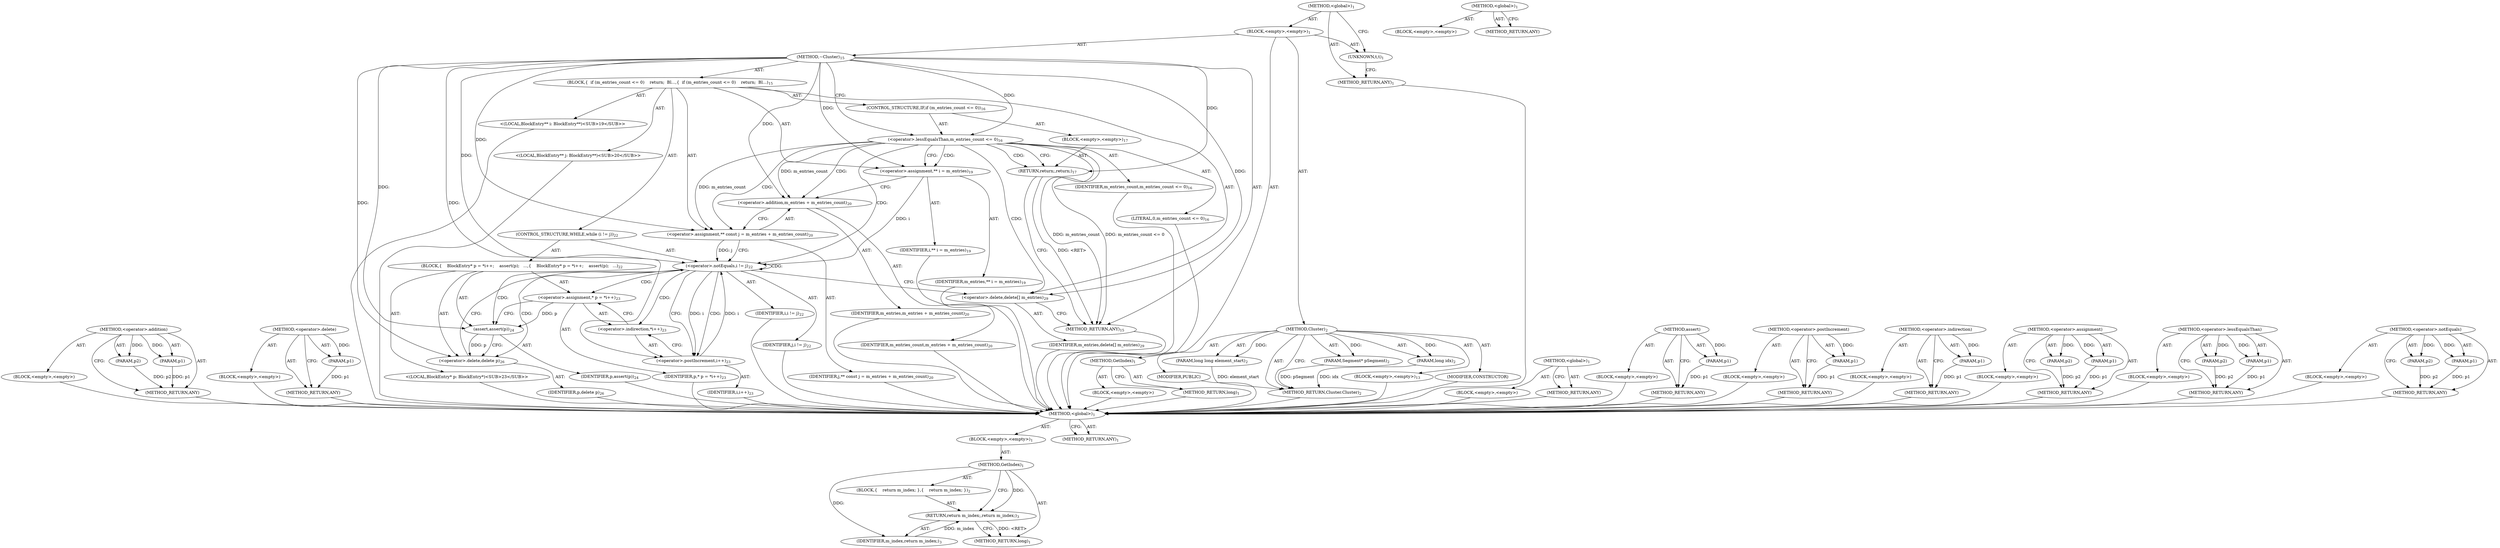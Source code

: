 digraph "&lt;operator&gt;.notEquals" {
vulnerable_6 [label=<(METHOD,&lt;global&gt;)<SUB>1</SUB>>];
vulnerable_7 [label=<(BLOCK,&lt;empty&gt;,&lt;empty&gt;)<SUB>1</SUB>>];
vulnerable_8 [label=<(METHOD,GetIndex)<SUB>1</SUB>>];
vulnerable_9 [label=<(BLOCK,{
    return m_index;
 },{
    return m_index;
 })<SUB>2</SUB>>];
vulnerable_10 [label=<(RETURN,return m_index;,return m_index;)<SUB>3</SUB>>];
vulnerable_11 [label=<(IDENTIFIER,m_index,return m_index;)<SUB>3</SUB>>];
vulnerable_12 [label=<(METHOD_RETURN,long)<SUB>1</SUB>>];
vulnerable_14 [label=<(METHOD_RETURN,ANY)<SUB>1</SUB>>];
vulnerable_23 [label=<(METHOD,&lt;global&gt;)<SUB>1</SUB>>];
vulnerable_24 [label=<(BLOCK,&lt;empty&gt;,&lt;empty&gt;)>];
vulnerable_25 [label=<(METHOD_RETURN,ANY)>];
fixed_96 [label=<(METHOD,&lt;operator&gt;.addition)>];
fixed_97 [label=<(PARAM,p1)>];
fixed_98 [label=<(PARAM,p2)>];
fixed_99 [label=<(BLOCK,&lt;empty&gt;,&lt;empty&gt;)>];
fixed_100 [label=<(METHOD_RETURN,ANY)>];
fixed_118 [label=<(METHOD,&lt;operator&gt;.delete)>];
fixed_119 [label=<(PARAM,p1)>];
fixed_120 [label=<(BLOCK,&lt;empty&gt;,&lt;empty&gt;)>];
fixed_121 [label=<(METHOD_RETURN,ANY)>];
fixed_6 [label=<(METHOD,&lt;global&gt;)<SUB>1</SUB>>];
fixed_7 [label=<(BLOCK,&lt;empty&gt;,&lt;empty&gt;)<SUB>1</SUB>>];
fixed_8 [label=<(METHOD,GetIndex)<SUB>1</SUB>>];
fixed_9 [label=<(BLOCK,&lt;empty&gt;,&lt;empty&gt;)>];
fixed_10 [label=<(METHOD_RETURN,long)<SUB>1</SUB>>];
fixed_12 [label=<(UNKNOWN,t,t)<SUB>1</SUB>>];
fixed_13 [label=<(METHOD,Cluster)<SUB>2</SUB>>];
fixed_14 [label=<(PARAM,Segment* pSegment)<SUB>2</SUB>>];
fixed_15 [label=<(PARAM,long idx)<SUB>2</SUB>>];
fixed_16 [label=<(PARAM,long long element_start)<SUB>2</SUB>>];
fixed_17 [label=<(BLOCK,&lt;empty&gt;,&lt;empty&gt;)<SUB>13</SUB>>];
fixed_18 [label=<(MODIFIER,CONSTRUCTOR)>];
fixed_19 [label=<(MODIFIER,PUBLIC)>];
fixed_20 [label=<(METHOD_RETURN,Cluster.Cluster)<SUB>2</SUB>>];
fixed_22 [label=<(METHOD,~Cluster)<SUB>15</SUB>>];
fixed_23 [label=<(BLOCK,{
  if (m_entries_count &lt;= 0)
    return;

  Bl...,{
  if (m_entries_count &lt;= 0)
    return;

  Bl...)<SUB>15</SUB>>];
fixed_24 [label=<(CONTROL_STRUCTURE,IF,if (m_entries_count &lt;= 0))<SUB>16</SUB>>];
fixed_25 [label=<(&lt;operator&gt;.lessEqualsThan,m_entries_count &lt;= 0)<SUB>16</SUB>>];
fixed_26 [label=<(IDENTIFIER,m_entries_count,m_entries_count &lt;= 0)<SUB>16</SUB>>];
fixed_27 [label=<(LITERAL,0,m_entries_count &lt;= 0)<SUB>16</SUB>>];
fixed_28 [label=<(BLOCK,&lt;empty&gt;,&lt;empty&gt;)<SUB>17</SUB>>];
fixed_29 [label=<(RETURN,return;,return;)<SUB>17</SUB>>];
fixed_30 [label="<(LOCAL,BlockEntry** i: BlockEntry**)<SUB>19</SUB>>"];
fixed_31 [label=<(&lt;operator&gt;.assignment,** i = m_entries)<SUB>19</SUB>>];
fixed_32 [label=<(IDENTIFIER,i,** i = m_entries)<SUB>19</SUB>>];
fixed_33 [label=<(IDENTIFIER,m_entries,** i = m_entries)<SUB>19</SUB>>];
fixed_34 [label="<(LOCAL,BlockEntry** j: BlockEntry**)<SUB>20</SUB>>"];
fixed_35 [label=<(&lt;operator&gt;.assignment,** const j = m_entries + m_entries_count)<SUB>20</SUB>>];
fixed_36 [label=<(IDENTIFIER,j,** const j = m_entries + m_entries_count)<SUB>20</SUB>>];
fixed_37 [label=<(&lt;operator&gt;.addition,m_entries + m_entries_count)<SUB>20</SUB>>];
fixed_38 [label=<(IDENTIFIER,m_entries,m_entries + m_entries_count)<SUB>20</SUB>>];
fixed_39 [label=<(IDENTIFIER,m_entries_count,m_entries + m_entries_count)<SUB>20</SUB>>];
fixed_40 [label=<(CONTROL_STRUCTURE,WHILE,while (i != j))<SUB>22</SUB>>];
fixed_41 [label=<(&lt;operator&gt;.notEquals,i != j)<SUB>22</SUB>>];
fixed_42 [label=<(IDENTIFIER,i,i != j)<SUB>22</SUB>>];
fixed_43 [label=<(IDENTIFIER,j,i != j)<SUB>22</SUB>>];
fixed_44 [label=<(BLOCK,{
    BlockEntry* p = *i++;
    assert(p);

   ...,{
    BlockEntry* p = *i++;
    assert(p);

   ...)<SUB>22</SUB>>];
fixed_45 [label="<(LOCAL,BlockEntry* p: BlockEntry*)<SUB>23</SUB>>"];
fixed_46 [label=<(&lt;operator&gt;.assignment,* p = *i++)<SUB>23</SUB>>];
fixed_47 [label=<(IDENTIFIER,p,* p = *i++)<SUB>23</SUB>>];
fixed_48 [label=<(&lt;operator&gt;.indirection,*i++)<SUB>23</SUB>>];
fixed_49 [label=<(&lt;operator&gt;.postIncrement,i++)<SUB>23</SUB>>];
fixed_50 [label=<(IDENTIFIER,i,i++)<SUB>23</SUB>>];
fixed_51 [label=<(assert,assert(p))<SUB>24</SUB>>];
fixed_52 [label=<(IDENTIFIER,p,assert(p))<SUB>24</SUB>>];
fixed_53 [label=<(&lt;operator&gt;.delete,delete p)<SUB>26</SUB>>];
fixed_54 [label=<(IDENTIFIER,p,delete p)<SUB>26</SUB>>];
fixed_55 [label=<(&lt;operator&gt;.delete,delete[] m_entries)<SUB>29</SUB>>];
fixed_56 [label=<(IDENTIFIER,m_entries,delete[] m_entries)<SUB>29</SUB>>];
fixed_57 [label=<(METHOD_RETURN,ANY)<SUB>15</SUB>>];
fixed_59 [label=<(METHOD_RETURN,ANY)<SUB>1</SUB>>];
fixed_80 [label=<(METHOD,&lt;global&gt;)<SUB>1</SUB>>];
fixed_81 [label=<(BLOCK,&lt;empty&gt;,&lt;empty&gt;)>];
fixed_82 [label=<(METHOD_RETURN,ANY)>];
fixed_114 [label=<(METHOD,assert)>];
fixed_115 [label=<(PARAM,p1)>];
fixed_116 [label=<(BLOCK,&lt;empty&gt;,&lt;empty&gt;)>];
fixed_117 [label=<(METHOD_RETURN,ANY)>];
fixed_110 [label=<(METHOD,&lt;operator&gt;.postIncrement)>];
fixed_111 [label=<(PARAM,p1)>];
fixed_112 [label=<(BLOCK,&lt;empty&gt;,&lt;empty&gt;)>];
fixed_113 [label=<(METHOD_RETURN,ANY)>];
fixed_106 [label=<(METHOD,&lt;operator&gt;.indirection)>];
fixed_107 [label=<(PARAM,p1)>];
fixed_108 [label=<(BLOCK,&lt;empty&gt;,&lt;empty&gt;)>];
fixed_109 [label=<(METHOD_RETURN,ANY)>];
fixed_91 [label=<(METHOD,&lt;operator&gt;.assignment)>];
fixed_92 [label=<(PARAM,p1)>];
fixed_93 [label=<(PARAM,p2)>];
fixed_94 [label=<(BLOCK,&lt;empty&gt;,&lt;empty&gt;)>];
fixed_95 [label=<(METHOD_RETURN,ANY)>];
fixed_86 [label=<(METHOD,&lt;operator&gt;.lessEqualsThan)>];
fixed_87 [label=<(PARAM,p1)>];
fixed_88 [label=<(PARAM,p2)>];
fixed_89 [label=<(BLOCK,&lt;empty&gt;,&lt;empty&gt;)>];
fixed_90 [label=<(METHOD_RETURN,ANY)>];
fixed_101 [label=<(METHOD,&lt;operator&gt;.notEquals)>];
fixed_102 [label=<(PARAM,p1)>];
fixed_103 [label=<(PARAM,p2)>];
fixed_104 [label=<(BLOCK,&lt;empty&gt;,&lt;empty&gt;)>];
fixed_105 [label=<(METHOD_RETURN,ANY)>];
vulnerable_6 -> vulnerable_7  [key=0, label="AST: "];
vulnerable_6 -> vulnerable_14  [key=0, label="AST: "];
vulnerable_6 -> vulnerable_14  [key=1, label="CFG: "];
vulnerable_7 -> vulnerable_8  [key=0, label="AST: "];
vulnerable_8 -> vulnerable_9  [key=0, label="AST: "];
vulnerable_8 -> vulnerable_12  [key=0, label="AST: "];
vulnerable_8 -> vulnerable_10  [key=0, label="CFG: "];
vulnerable_8 -> vulnerable_10  [key=1, label="DDG: "];
vulnerable_8 -> vulnerable_11  [key=0, label="DDG: "];
vulnerable_9 -> vulnerable_10  [key=0, label="AST: "];
vulnerable_10 -> vulnerable_11  [key=0, label="AST: "];
vulnerable_10 -> vulnerable_12  [key=0, label="CFG: "];
vulnerable_10 -> vulnerable_12  [key=1, label="DDG: &lt;RET&gt;"];
vulnerable_11 -> vulnerable_10  [key=0, label="DDG: m_index"];
vulnerable_23 -> vulnerable_24  [key=0, label="AST: "];
vulnerable_23 -> vulnerable_25  [key=0, label="AST: "];
vulnerable_23 -> vulnerable_25  [key=1, label="CFG: "];
fixed_96 -> fixed_97  [key=0, label="AST: "];
fixed_96 -> fixed_97  [key=1, label="DDG: "];
fixed_96 -> fixed_99  [key=0, label="AST: "];
fixed_96 -> fixed_98  [key=0, label="AST: "];
fixed_96 -> fixed_98  [key=1, label="DDG: "];
fixed_96 -> fixed_100  [key=0, label="AST: "];
fixed_96 -> fixed_100  [key=1, label="CFG: "];
fixed_97 -> fixed_100  [key=0, label="DDG: p1"];
fixed_98 -> fixed_100  [key=0, label="DDG: p2"];
fixed_99 -> vulnerable_6  [key=0];
fixed_100 -> vulnerable_6  [key=0];
fixed_118 -> fixed_119  [key=0, label="AST: "];
fixed_118 -> fixed_119  [key=1, label="DDG: "];
fixed_118 -> fixed_120  [key=0, label="AST: "];
fixed_118 -> fixed_121  [key=0, label="AST: "];
fixed_118 -> fixed_121  [key=1, label="CFG: "];
fixed_119 -> fixed_121  [key=0, label="DDG: p1"];
fixed_120 -> vulnerable_6  [key=0];
fixed_121 -> vulnerable_6  [key=0];
fixed_6 -> fixed_7  [key=0, label="AST: "];
fixed_6 -> fixed_59  [key=0, label="AST: "];
fixed_6 -> fixed_12  [key=0, label="CFG: "];
fixed_7 -> fixed_8  [key=0, label="AST: "];
fixed_7 -> fixed_12  [key=0, label="AST: "];
fixed_7 -> fixed_13  [key=0, label="AST: "];
fixed_7 -> fixed_22  [key=0, label="AST: "];
fixed_8 -> fixed_9  [key=0, label="AST: "];
fixed_8 -> fixed_10  [key=0, label="AST: "];
fixed_8 -> fixed_10  [key=1, label="CFG: "];
fixed_9 -> vulnerable_6  [key=0];
fixed_10 -> vulnerable_6  [key=0];
fixed_12 -> fixed_59  [key=0, label="CFG: "];
fixed_13 -> fixed_14  [key=0, label="AST: "];
fixed_13 -> fixed_14  [key=1, label="DDG: "];
fixed_13 -> fixed_15  [key=0, label="AST: "];
fixed_13 -> fixed_15  [key=1, label="DDG: "];
fixed_13 -> fixed_16  [key=0, label="AST: "];
fixed_13 -> fixed_16  [key=1, label="DDG: "];
fixed_13 -> fixed_17  [key=0, label="AST: "];
fixed_13 -> fixed_18  [key=0, label="AST: "];
fixed_13 -> fixed_19  [key=0, label="AST: "];
fixed_13 -> fixed_20  [key=0, label="AST: "];
fixed_13 -> fixed_20  [key=1, label="CFG: "];
fixed_14 -> fixed_20  [key=0, label="DDG: pSegment"];
fixed_15 -> fixed_20  [key=0, label="DDG: idx"];
fixed_16 -> fixed_20  [key=0, label="DDG: element_start"];
fixed_17 -> vulnerable_6  [key=0];
fixed_18 -> vulnerable_6  [key=0];
fixed_19 -> vulnerable_6  [key=0];
fixed_20 -> vulnerable_6  [key=0];
fixed_22 -> fixed_23  [key=0, label="AST: "];
fixed_22 -> fixed_57  [key=0, label="AST: "];
fixed_22 -> fixed_25  [key=0, label="CFG: "];
fixed_22 -> fixed_25  [key=1, label="DDG: "];
fixed_22 -> fixed_31  [key=0, label="DDG: "];
fixed_22 -> fixed_35  [key=0, label="DDG: "];
fixed_22 -> fixed_55  [key=0, label="DDG: "];
fixed_22 -> fixed_29  [key=0, label="DDG: "];
fixed_22 -> fixed_37  [key=0, label="DDG: "];
fixed_22 -> fixed_41  [key=0, label="DDG: "];
fixed_22 -> fixed_51  [key=0, label="DDG: "];
fixed_22 -> fixed_53  [key=0, label="DDG: "];
fixed_22 -> fixed_49  [key=0, label="DDG: "];
fixed_23 -> fixed_24  [key=0, label="AST: "];
fixed_23 -> fixed_30  [key=0, label="AST: "];
fixed_23 -> fixed_31  [key=0, label="AST: "];
fixed_23 -> fixed_34  [key=0, label="AST: "];
fixed_23 -> fixed_35  [key=0, label="AST: "];
fixed_23 -> fixed_40  [key=0, label="AST: "];
fixed_23 -> fixed_55  [key=0, label="AST: "];
fixed_24 -> fixed_25  [key=0, label="AST: "];
fixed_24 -> fixed_28  [key=0, label="AST: "];
fixed_25 -> fixed_26  [key=0, label="AST: "];
fixed_25 -> fixed_27  [key=0, label="AST: "];
fixed_25 -> fixed_29  [key=0, label="CFG: "];
fixed_25 -> fixed_29  [key=1, label="CDG: "];
fixed_25 -> fixed_31  [key=0, label="CFG: "];
fixed_25 -> fixed_31  [key=1, label="CDG: "];
fixed_25 -> fixed_57  [key=0, label="DDG: m_entries_count"];
fixed_25 -> fixed_57  [key=1, label="DDG: m_entries_count &lt;= 0"];
fixed_25 -> fixed_35  [key=0, label="DDG: m_entries_count"];
fixed_25 -> fixed_35  [key=1, label="CDG: "];
fixed_25 -> fixed_37  [key=0, label="DDG: m_entries_count"];
fixed_25 -> fixed_37  [key=1, label="CDG: "];
fixed_25 -> fixed_55  [key=0, label="CDG: "];
fixed_25 -> fixed_41  [key=0, label="CDG: "];
fixed_26 -> vulnerable_6  [key=0];
fixed_27 -> vulnerable_6  [key=0];
fixed_28 -> fixed_29  [key=0, label="AST: "];
fixed_29 -> fixed_57  [key=0, label="CFG: "];
fixed_29 -> fixed_57  [key=1, label="DDG: &lt;RET&gt;"];
fixed_30 -> vulnerable_6  [key=0];
fixed_31 -> fixed_32  [key=0, label="AST: "];
fixed_31 -> fixed_33  [key=0, label="AST: "];
fixed_31 -> fixed_37  [key=0, label="CFG: "];
fixed_31 -> fixed_41  [key=0, label="DDG: i"];
fixed_32 -> vulnerable_6  [key=0];
fixed_33 -> vulnerable_6  [key=0];
fixed_34 -> vulnerable_6  [key=0];
fixed_35 -> fixed_36  [key=0, label="AST: "];
fixed_35 -> fixed_37  [key=0, label="AST: "];
fixed_35 -> fixed_41  [key=0, label="CFG: "];
fixed_35 -> fixed_41  [key=1, label="DDG: j"];
fixed_36 -> vulnerable_6  [key=0];
fixed_37 -> fixed_38  [key=0, label="AST: "];
fixed_37 -> fixed_39  [key=0, label="AST: "];
fixed_37 -> fixed_35  [key=0, label="CFG: "];
fixed_38 -> vulnerable_6  [key=0];
fixed_39 -> vulnerable_6  [key=0];
fixed_40 -> fixed_41  [key=0, label="AST: "];
fixed_40 -> fixed_44  [key=0, label="AST: "];
fixed_41 -> fixed_42  [key=0, label="AST: "];
fixed_41 -> fixed_43  [key=0, label="AST: "];
fixed_41 -> fixed_49  [key=0, label="CFG: "];
fixed_41 -> fixed_49  [key=1, label="DDG: i"];
fixed_41 -> fixed_49  [key=2, label="CDG: "];
fixed_41 -> fixed_55  [key=0, label="CFG: "];
fixed_41 -> fixed_48  [key=0, label="CDG: "];
fixed_41 -> fixed_51  [key=0, label="CDG: "];
fixed_41 -> fixed_46  [key=0, label="CDG: "];
fixed_41 -> fixed_53  [key=0, label="CDG: "];
fixed_41 -> fixed_41  [key=0, label="CDG: "];
fixed_42 -> vulnerable_6  [key=0];
fixed_43 -> vulnerable_6  [key=0];
fixed_44 -> fixed_45  [key=0, label="AST: "];
fixed_44 -> fixed_46  [key=0, label="AST: "];
fixed_44 -> fixed_51  [key=0, label="AST: "];
fixed_44 -> fixed_53  [key=0, label="AST: "];
fixed_45 -> vulnerable_6  [key=0];
fixed_46 -> fixed_47  [key=0, label="AST: "];
fixed_46 -> fixed_48  [key=0, label="AST: "];
fixed_46 -> fixed_51  [key=0, label="CFG: "];
fixed_46 -> fixed_51  [key=1, label="DDG: p"];
fixed_47 -> vulnerable_6  [key=0];
fixed_48 -> fixed_49  [key=0, label="AST: "];
fixed_48 -> fixed_46  [key=0, label="CFG: "];
fixed_49 -> fixed_50  [key=0, label="AST: "];
fixed_49 -> fixed_48  [key=0, label="CFG: "];
fixed_49 -> fixed_41  [key=0, label="DDG: i"];
fixed_50 -> vulnerable_6  [key=0];
fixed_51 -> fixed_52  [key=0, label="AST: "];
fixed_51 -> fixed_53  [key=0, label="CFG: "];
fixed_51 -> fixed_53  [key=1, label="DDG: p"];
fixed_52 -> vulnerable_6  [key=0];
fixed_53 -> fixed_54  [key=0, label="AST: "];
fixed_53 -> fixed_41  [key=0, label="CFG: "];
fixed_54 -> vulnerable_6  [key=0];
fixed_55 -> fixed_56  [key=0, label="AST: "];
fixed_55 -> fixed_57  [key=0, label="CFG: "];
fixed_56 -> vulnerable_6  [key=0];
fixed_57 -> vulnerable_6  [key=0];
fixed_59 -> vulnerable_6  [key=0];
fixed_80 -> fixed_81  [key=0, label="AST: "];
fixed_80 -> fixed_82  [key=0, label="AST: "];
fixed_80 -> fixed_82  [key=1, label="CFG: "];
fixed_81 -> vulnerable_6  [key=0];
fixed_82 -> vulnerable_6  [key=0];
fixed_114 -> fixed_115  [key=0, label="AST: "];
fixed_114 -> fixed_115  [key=1, label="DDG: "];
fixed_114 -> fixed_116  [key=0, label="AST: "];
fixed_114 -> fixed_117  [key=0, label="AST: "];
fixed_114 -> fixed_117  [key=1, label="CFG: "];
fixed_115 -> fixed_117  [key=0, label="DDG: p1"];
fixed_116 -> vulnerable_6  [key=0];
fixed_117 -> vulnerable_6  [key=0];
fixed_110 -> fixed_111  [key=0, label="AST: "];
fixed_110 -> fixed_111  [key=1, label="DDG: "];
fixed_110 -> fixed_112  [key=0, label="AST: "];
fixed_110 -> fixed_113  [key=0, label="AST: "];
fixed_110 -> fixed_113  [key=1, label="CFG: "];
fixed_111 -> fixed_113  [key=0, label="DDG: p1"];
fixed_112 -> vulnerable_6  [key=0];
fixed_113 -> vulnerable_6  [key=0];
fixed_106 -> fixed_107  [key=0, label="AST: "];
fixed_106 -> fixed_107  [key=1, label="DDG: "];
fixed_106 -> fixed_108  [key=0, label="AST: "];
fixed_106 -> fixed_109  [key=0, label="AST: "];
fixed_106 -> fixed_109  [key=1, label="CFG: "];
fixed_107 -> fixed_109  [key=0, label="DDG: p1"];
fixed_108 -> vulnerable_6  [key=0];
fixed_109 -> vulnerable_6  [key=0];
fixed_91 -> fixed_92  [key=0, label="AST: "];
fixed_91 -> fixed_92  [key=1, label="DDG: "];
fixed_91 -> fixed_94  [key=0, label="AST: "];
fixed_91 -> fixed_93  [key=0, label="AST: "];
fixed_91 -> fixed_93  [key=1, label="DDG: "];
fixed_91 -> fixed_95  [key=0, label="AST: "];
fixed_91 -> fixed_95  [key=1, label="CFG: "];
fixed_92 -> fixed_95  [key=0, label="DDG: p1"];
fixed_93 -> fixed_95  [key=0, label="DDG: p2"];
fixed_94 -> vulnerable_6  [key=0];
fixed_95 -> vulnerable_6  [key=0];
fixed_86 -> fixed_87  [key=0, label="AST: "];
fixed_86 -> fixed_87  [key=1, label="DDG: "];
fixed_86 -> fixed_89  [key=0, label="AST: "];
fixed_86 -> fixed_88  [key=0, label="AST: "];
fixed_86 -> fixed_88  [key=1, label="DDG: "];
fixed_86 -> fixed_90  [key=0, label="AST: "];
fixed_86 -> fixed_90  [key=1, label="CFG: "];
fixed_87 -> fixed_90  [key=0, label="DDG: p1"];
fixed_88 -> fixed_90  [key=0, label="DDG: p2"];
fixed_89 -> vulnerable_6  [key=0];
fixed_90 -> vulnerable_6  [key=0];
fixed_101 -> fixed_102  [key=0, label="AST: "];
fixed_101 -> fixed_102  [key=1, label="DDG: "];
fixed_101 -> fixed_104  [key=0, label="AST: "];
fixed_101 -> fixed_103  [key=0, label="AST: "];
fixed_101 -> fixed_103  [key=1, label="DDG: "];
fixed_101 -> fixed_105  [key=0, label="AST: "];
fixed_101 -> fixed_105  [key=1, label="CFG: "];
fixed_102 -> fixed_105  [key=0, label="DDG: p1"];
fixed_103 -> fixed_105  [key=0, label="DDG: p2"];
fixed_104 -> vulnerable_6  [key=0];
fixed_105 -> vulnerable_6  [key=0];
}
